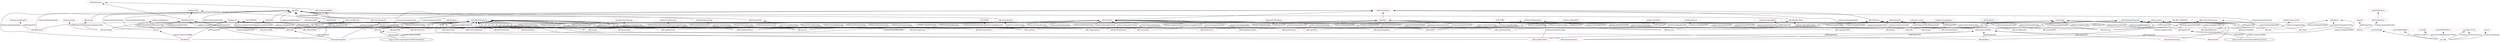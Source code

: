 digraph G {
  rankdir=BT
  node[height=.3]
"https://w3id.org/oseg/ont/okh#File" [fillcolor="#1f77b4" color="#1f77b4" label="okh:File"]
"https://w3id.org/oseg/ont/okh#Publication" [fillcolor="#1f77b4" color="#1f77b4" label="okh:Publication"]
"https://w3id.org/oseg/ont/okh#OuterDimensions" [fillcolor="#1f77b4" color="#1f77b4" label="okh:OuterDimensions"]
"https://w3id.org/oseg/ont/okh#FileUrl" [fillcolor="#1f77b4" color="#1f77b4" label="okh:FileUrl"]
"https://w3id.org/oseg/ont/okh#Standard" [fillcolor="#1f77b4" color="#1f77b4" label="okh:Standard"]
"https://w3id.org/oseg/ont/okh#Reference" [fillcolor="#1f77b4" color="#1f77b4" label="okh:Reference"]
"http://www.w3.org/2001/XMLSchema#string" [fillcolor="#1f77b4" color="#1f77b4" label="xsd:string"]
"http://www.w3.org/2002/07/owl#ObjectProperty" [fillcolor="#1f77b4" color="#1f77b4" label="owl:ObjectProperty"]
"https://w3id.org/oseg/ont/okh#BoM" [fillcolor="#1f77b4" color="#1f77b4" label="okh:BoM"]
"https://w3id.org/oseg/ont/okh#UserManual" [fillcolor="#1f77b4" color="#1f77b4" label="okh:UserManual"]
"http://schema.org/Organization" [fillcolor="#1f77b4" color="#1f77b4" label="schema:Organization"]
"http://schema.org/StructuredValue" [fillcolor="#1f77b4" color="#1f77b4" label="schema:Structured..."]
"https://w3id.org/oseg/ont/otrl#OTRL" [fillcolor="#1f77b4" color="#1f77b4" label="otrl:OTRL"]
"http://www.w3.org/2002/07/owl#Ontology" [fillcolor="#1f77b4" color="#1f77b4" label="owl:Ontology"]
"https://w3id.org/oseg/ont/tsdc/core#OHTsDC" [fillcolor="#1f77b4" color="#1f77b4" label="tsdc:OHTsDC"]
"https://w3id.org/oseg/ont/okh#ManifestFile" [fillcolor="#1f77b4" color="#1f77b4" label="okh:ManifestFile"]
"https://w3id.org/oseg/ont/okh#WebsiteUrl" [fillcolor="#1f77b4" color="#1f77b4" label="okh:WebsiteUrl"]
"http://schema.org/URL" [fillcolor="#1f77b4" color="#1f77b4" label="schema:URL"]
"https://w3id.org/oseg/ont/okh#Image" [fillcolor="#1f77b4" color="#1f77b4" label="okh:Image"]
"http://www.w3.org/2002/07/owl#DatatypeProperty" [fillcolor="#1f77b4" color="#1f77b4" label="owl:DatatypeProperty"]
"https://w3id.org/oseg/ont/okh#Component" [fillcolor="#1f77b4" color="#1f77b4" label="okh:Component"]
"https://w3id.org/oseg/ont/okh#ComponentReference" [fillcolor="#1f77b4" color="#1f77b4" label="okh:ComponentRefe..."]
"https://w3id.org/oseg/ont/okh#Module" [fillcolor="#1f77b4" color="#1f77b4" label="okh:Module"]
"https://w3id.org/oseg/ont/okh#SourceFile" [fillcolor="#1f77b4" color="#1f77b4" label="okh:SourceFile"]
"https://w3id.org/oseg/ont/okh#ContributionGuide" [fillcolor="#1f77b4" color="#1f77b4" label="okh:ContributionG..."]
"https://w3id.org/oseg/ont/okh#Software" [fillcolor="#1f77b4" color="#1f77b4" label="okh:Software"]
"https://w3id.org/oseg/ont/okh#AuxiliaryFile" [fillcolor="#1f77b4" color="#1f77b4" label="okh:AuxiliaryFile"]
"https://w3id.org/oseg/ont/otrl#ODRL" [fillcolor="#1f77b4" color="#1f77b4" label="otrl:ODRL"]
"http://www.w3.org/2001/XMLSchema#dateTimeStamp" [fillcolor="#1f77b4" color="#1f77b4" label="xsd:dateTimeStamp"]
"https://w3id.org/oseg/ont/okh#ManufacturingInstructions" [fillcolor="#1f77b4" color="#1f77b4" label="okh:Manufacturing..."]
"http://ns.nature.com/terms/Publication" [fillcolor="#1f77b4" color="#1f77b4" label="npg:Publication"]
"https://w3id.org/oseg/ont/okh#ExportFile" [fillcolor="#1f77b4" color="#1f77b4" label="okh:ExportFile"]
"http://www.w3.org/1999/02/22-rdf-syntax-ns#Property" [fillcolor="#1f77b4" color="#1f77b4" label="rdf:Property"]
"https://w3id.org/oseg/ont/okh#Readme" [fillcolor="#1f77b4" color="#1f77b4" label="okh:Readme"]
"http://spdx.org/rdf/terms#ListedLicense" [fillcolor="#1f77b4" color="#1f77b4" label="spdxt:ListedLicense"]
"https://w3id.org/oseg/ont/okh#Mass" [fillcolor="#1f77b4" color="#1f77b4" label="okh:Mass"]
"http://schema.org/Person" [fillcolor="#1f77b4" color="#1f77b4" label="schema:Person"]
"https://w3id.org/oseg/ont/okh#Part" [fillcolor="#1f77b4" color="#1f77b4" label="okh:Part"]
"https://w3id.org/oseg/ont/okh#url" [fillcolor="#e377c2" color="#e377c2" label="okh:url"]
"https://w3id.org/oseg/ont/okh#openSCAD" [fillcolor="#e377c2" color="#e377c2" label="okh:openSCAD"]
"https://w3id.org/oseg/ont/okh#Module" [fillcolor="#e377c2" color="#e377c2" label="okh:Module"]
"https://w3id.org/oseg/ont/okh#okhv" [fillcolor="#e377c2" color="#e377c2" label="okh:okhv"]
"http://www.w3.org/2001/XMLSchema#string" [fillcolor="#e377c2" color="#e377c2" label="xsd:string"]
"https://w3id.org/oseg/ont/okh#UserManual" [fillcolor="#e377c2" color="#e377c2" label="okh:UserManual"]
"https://w3id.org/oseg/ont/okh#timestamp" [fillcolor="#e377c2" color="#e377c2" label="okh:timestamp"]
"http://schema.org/StructuredValue" [fillcolor="#e377c2" color="#e377c2" label="schema:Structured..."]
"https://w3id.org/oseg/ont/otrl#OTRL" [fillcolor="#e377c2" color="#e377c2" label="otrl:OTRL"]
"https://w3id.org/oseg/ont/okh#repo" [fillcolor="#e377c2" color="#e377c2" label="okh:repo"]
"https://w3id.org/oseg/ont/okh#hasUserManual" [fillcolor="#e377c2" color="#e377c2" label="okh:hasUserManual"]
"https://w3id.org/oseg/ont/okh#export" [fillcolor="#e377c2" color="#e377c2" label="okh:export"]
"https://w3id.org/oseg/ont/okh#Part" [fillcolor="#e377c2" color="#e377c2" label="okh:Part"]
"https://w3id.org/oseg/ont/okh#File" [fillcolor="#e377c2" color="#e377c2" label="okh:File"]
"https://w3id.org/oseg/ont/okh#licensor" [fillcolor="#e377c2" color="#e377c2" label="okh:licensor"]
"https://w3id.org/oseg/ont/okh#tsdc" [fillcolor="#e377c2" color="#e377c2" label="okh:tsdc"]
"http://schema.org/copyrightHolder" [fillcolor="#e377c2" color="#e377c2" label="schema:copyrightH..."]
"https://w3id.org/oseg/ont/okh#WebsiteUrl" [fillcolor="#e377c2" color="#e377c2" label="okh:WebsiteUrl"]
"https://w3id.org/oseg/ont/okh#technologyReadinessLevel" [fillcolor="#e377c2" color="#e377c2" label="okh:technologyRea..."]
"https://w3id.org/oseg/ont/okh#hasComponent" [fillcolor="#e377c2" color="#e377c2" label="okh:hasComponent"]
"https://w3id.org/oseg/ont/okh#Component" [fillcolor="#e377c2" color="#e377c2" label="okh:Component"]
"http://schema.org/codeRepository" [fillcolor="#e377c2" color="#e377c2" label="schema:codeReposi..."]
"https://w3id.org/oseg/ont/okh#productionMetadata" [fillcolor="#e377c2" color="#e377c2" label="okh:productionMet..."]
"https://w3id.org/oseg/ont/okh#ComponentReference" [fillcolor="#e377c2" color="#e377c2" label="okh:ComponentRefe..."]
"https://w3id.org/oseg/ont/okh#fileUrl" [fillcolor="#e377c2" color="#e377c2" label="okh:fileUrl"]
"https://w3id.org/oseg/ont/okh#installationGuide" [fillcolor="#e377c2" color="#e377c2" label="okh:installationG..."]
"https://w3id.org/oseg/ont/okh#spdxLicense" [fillcolor="#e377c2" color="#e377c2" label="okh:spdxLicense"]
"https://w3id.org/oseg/ont/okh#uploadMethod" [fillcolor="#e377c2" color="#e377c2" label="okh:uploadMethod"]
"https://w3id.org/oseg/ont/okh#alternativeLicense" [fillcolor="#e377c2" color="#e377c2" label="okh:alternativeLi..."]
"https://w3id.org/oseg/ont/okh#cpcPatentClass" [fillcolor="#e377c2" color="#e377c2" label="okh:cpcPatentClass"]
"http://schema.org/version" [fillcolor="#e377c2" color="#e377c2" label="schema:version"]
"https://w3id.org/oseg/ont/okh#ExportFile" [fillcolor="#e377c2" color="#e377c2" label="okh:ExportFile"]
"http://www.w3.org/2001/XMLSchema#dateTimeStamp" [fillcolor="#e377c2" color="#e377c2" label="xsd:dateTimeStamp"]
"http://schema.org/url" [fillcolor="#e377c2" color="#e377c2" label="schema:url"]
"https://orcid.org/0009-0004-3559-6542" [fillcolor="#e377c2" color="#e377c2" label="orcid:0009-0004-3..."]
"http://schema.org/Organization" [fillcolor="#e377c2" color="#e377c2" label="schema:Organization"]
"http://schema.org/URL" [fillcolor="#e377c2" color="#e377c2" label="schema:URL"]
"http://schema.org/value" [fillcolor="#e377c2" color="#e377c2" label="schema:value"]
"https://w3id.org/oseg/ont/okh#documentationLanguage" [fillcolor="#e377c2" color="#e377c2" label="okh:documentation..."]
"https://w3id.org/oseg/ont/okh#auxiliary" [fillcolor="#e377c2" color="#e377c2" label="okh:auxiliary"]
"https://w3id.org/oseg/ont/okh#Mass" [fillcolor="#e377c2" color="#e377c2" label="okh:Mass"]
"https://w3id.org/oseg/ont/okh#doi" [fillcolor="#e377c2" color="#e377c2" label="okh:doi"]
"https://w3id.org/oseg/ont/okh#source" [fillcolor="#e377c2" color="#e377c2" label="okh:source"]
"https://w3id.org/oseg/ont/okh#functionalMetadata" [fillcolor="#e377c2" color="#e377c2" label="okh:functionalMet..."]
"https://w3id.org/oseg/ont/okh#hasBoM" [fillcolor="#e377c2" color="#e377c2" label="okh:hasBoM"]
"https://w3id.org/oseg/ont/okh#repoHost" [fillcolor="#e377c2" color="#e377c2" label="okh:repoHost"]
"https://w3id.org/oseg/ont/okh#hasMass" [fillcolor="#e377c2" color="#e377c2" label="okh:hasMass"]
"https://w3id.org/oseg/ont/okh#Reference" [fillcolor="#e377c2" color="#e377c2" label="okh:Reference"]
"http://ns.nature.com/terms/doi" [fillcolor="#e377c2" color="#e377c2" label="npg:doi"]
"https://w3id.org/oseg/ont/okh#compliesWith" [fillcolor="#e377c2" color="#e377c2" label="okh:compliesWith"]
"https://w3id.org/oseg/ont/okh#AuxiliaryFile" [fillcolor="#e377c2" color="#e377c2" label="okh:AuxiliaryFile"]
"https://w3id.org/oseg/ont/okh#manufacturingProcess" [fillcolor="#e377c2" color="#e377c2" label="okh:manufacturing..."]
"https://w3id.org/oseg/ont/okh#BoM" [fillcolor="#e377c2" color="#e377c2" label="okh:BoM"]
"https://w3id.org/oseg/ont/okh#ManifestFile" [fillcolor="#e377c2" color="#e377c2" label="okh:ManifestFile"]
"https://w3id.org/oseg/ont/okh#value" [fillcolor="#e377c2" color="#e377c2" label="okh:value"]
"https://w3id.org/oseg/ont/okh#Software" [fillcolor="#e377c2" color="#e377c2" label="okh:Software"]
"http://schema.org/Person" [fillcolor="#e377c2" color="#e377c2" label="schema:Person"]
"https://w3id.org/oseg/ont/okh#relativePath" [fillcolor="#e377c2" color="#e377c2" label="okh:relativePath"]
"https://w3id.org/oseg/ont/okh#ManufacturingInstructions" [fillcolor="#e377c2" color="#e377c2" label="okh:Manufacturing..."]
"http://data.epo.org/linked-data/def/patent/classificationIPCInventive" [fillcolor="#e377c2" color="#e377c2" label="patent:classifica..."]
"https://w3id.org/oseg/ont/okh#material" [fillcolor="#e377c2" color="#e377c2" label="okh:material"]
"https://w3id.org/oseg/ont/otrl#ODRL" [fillcolor="#e377c2" color="#e377c2" label="otrl:ODRL"]
"https://w3id.org/oseg/ont/okh#smallestToleranceClass" [fillcolor="#e377c2" color="#e377c2" label="okh:smallestToler..."]
"https://w3id.org/oseg/ont/okh#release" [fillcolor="#e377c2" color="#e377c2" label="okh:release"]
"https://w3id.org/oseg/ont/okh#documentationReadinessLevel" [fillcolor="#e377c2" color="#e377c2" label="okh:documentation..."]
"http://spdx.org/rdf/terms#ListedLicense" [fillcolor="#e377c2" color="#e377c2" label="spdxt:ListedLicense"]
"https://w3id.org/oseg/ont/okh" [fillcolor="#e377c2" color="#e377c2" label="ns1:okh"]
"https://w3id.org/oseg/ont/okh#Standard" [fillcolor="#e377c2" color="#e377c2" label="okh:Standard"]
"https://w3id.org/oseg/ont/okh#Publication" [fillcolor="#e377c2" color="#e377c2" label="okh:Publication"]
"https://w3id.org/oseg/ont/okh#Readme" [fillcolor="#e377c2" color="#e377c2" label="okh:Readme"]
"https://w3id.org/oseg/ont/okh#hasOuterDimensions" [fillcolor="#e377c2" color="#e377c2" label="okh:hasOuterDimen..."]
"https://w3id.org/oseg/ont/okh#fileFormat" [fillcolor="#e377c2" color="#e377c2" label="okh:fileFormat"]
"https://w3id.org/oseg/ont/tsdc/core#OHTsDC" [fillcolor="#e377c2" color="#e377c2" label="tsdc:OHTsDC"]
"https://w3id.org/oseg/ont/1.1.0/okh" [fillcolor="#e377c2" color="#e377c2" label="ns2:okh"]
"https://w3id.org/oseg/ont/okh#hasReadme" [fillcolor="#e377c2" color="#e377c2" label="okh:hasReadme"]
"https://orcid.org/0000-0002-1611-7129" [fillcolor="#e377c2" color="#e377c2" label="orcid:0000-0002-1..."]
"https://w3id.org/oseg/ont/okh#forkOf" [fillcolor="#e377c2" color="#e377c2" label="okh:forkOf"]
"https://w3id.org/oseg/ont/okh#version" [fillcolor="#e377c2" color="#e377c2" label="okh:version"]
"https://w3id.org/oseg/ont/okh#hasContributionGuide" [fillcolor="#e377c2" color="#e377c2" label="okh:hasContributi..."]
"https://w3id.org/oseg/ont/okh#function" [fillcolor="#e377c2" color="#e377c2" label="okh:function"]
"https://w3id.org/oseg/ont/okh#unit" [fillcolor="#e377c2" color="#e377c2" label="okh:unit"]
"http://purl.obolibrary.org/obo/BFO_0000016" [fillcolor="#e377c2" color="#e377c2" label="obo:BFO_0000016"]
"http://ns.nature.com/terms/hasPublication" [fillcolor="#e377c2" color="#e377c2" label="npg:hasPublication"]
"https://www.gnu.org/licenses/gpl-3.0.txt" [fillcolor="#e377c2" color="#e377c2" label="ns3:gpl-3.0.txt"]
"http://id.loc.gov/vocabulary/iso639-1/en" [fillcolor="#e377c2" color="#e377c2" label="ns4:en"]
"https://w3id.org/oseg/ont/okh#hasImage" [fillcolor="#e377c2" color="#e377c2" label="okh:hasImage"]
"http://schema.org/encodingFormat" [fillcolor="#e377c2" color="#e377c2" label="schema:encodingFo..."]
"https://w3id.org/oseg/ont/okh#attestation" [fillcolor="#e377c2" color="#e377c2" label="okh:attestation"]
"http://schema.org/inLanguage" [fillcolor="#e377c2" color="#e377c2" label="schema:inLanguage"]
"https://w3id.org/oseg/ont/okh#OuterDimensions" [fillcolor="#e377c2" color="#e377c2" label="okh:OuterDimensions"]
"http://schema.org/isBasedOn" [fillcolor="#e377c2" color="#e377c2" label="schema:isBasedOn"]
"https://w3id.org/oseg/ont/okh#organization" [fillcolor="#e377c2" color="#e377c2" label="okh:organization"]
"https://w3id.org/oseg/ont/okh#hasPublication" [fillcolor="#e377c2" color="#e377c2" label="okh:hasPublication"]
"https://w3id.org/oseg/ont/okh#versionOf" [fillcolor="#e377c2" color="#e377c2" label="okh:versionOf"]
"https://w3id.org/oseg/ont/okh#permaURL" [fillcolor="#e377c2" color="#e377c2" label="okh:permaURL"]
"https://w3id.org/oseg/ont/okh#hasSoftware" [fillcolor="#e377c2" color="#e377c2" label="okh:hasSoftware"]
"https://w3id.org/oseg/ont/okh#repoSnapshot" [fillcolor="#e377c2" color="#e377c2" label="okh:repoSnapshot"]
"https://w3id.org/oseg/ont/okh#SourceFile" [fillcolor="#e377c2" color="#e377c2" label="okh:SourceFile"]
"https://w3id.org/oseg/ont/okh#standardID" [fillcolor="#e377c2" color="#e377c2" label="okh:standardID"]
"http://schema.org/image" [fillcolor="#e377c2" color="#e377c2" label="schema:image"]
"http://ns.nature.com/terms/Publication" [fillcolor="#e377c2" color="#e377c2" label="npg:Publication"]
"https://w3id.org/oseg/ont/okh#ContributionGuide" [fillcolor="#e377c2" color="#e377c2" label="okh:ContributionG..."]
"https://w3id.org/oseg/ont/okh#hasManifestFile" [fillcolor="#e377c2" color="#e377c2" label="okh:hasManifestFile"]
"https://w3id.org/oseg/ont/okh#hasManufacturingInstructions" [fillcolor="#e377c2" color="#e377c2" label="okh:hasManufactur..."]
"https://w3id.org/oseg/ont/okh#Image" [fillcolor="#e377c2" color="#e377c2" label="okh:Image"]
"https://w3id.org/oseg/ont/okh#dataSource" [fillcolor="#e377c2" color="#e377c2" label="okh:dataSource"]
  "https://w3id.org/oseg/ont/okh#openSCAD" -> "http://www.w3.org/2001/XMLSchema#string" [label="schema:rangeIncludes"]
  "https://w3id.org/oseg/ont/okh#hasContributionGuide" -> "https://w3id.org/oseg/ont/okh#Module" [label="schema:domainIncludes"]
  "https://w3id.org/oseg/ont/okh#export" -> "http://www.w3.org/2002/07/owl#ObjectProperty" [label="a"]
  "https://w3id.org/oseg/ont/okh#licensor" -> "http://www.w3.org/2002/07/owl#ObjectProperty" [label="a"]
  "https://w3id.org/oseg/ont/okh#licensor" -> "http://schema.org/copyrightHolder" [label="subPropertyOf"]
  "https://w3id.org/oseg/ont/okh#attestation" -> "https://w3id.org/oseg/ont/okh#WebsiteUrl" [label="schema:rangeIncludes"]
  "https://w3id.org/oseg/ont/okh#technologyReadinessLevel" -> "http://www.w3.org/2002/07/owl#ObjectProperty" [label="a"]
  "https://w3id.org/oseg/ont/okh#hasComponent" -> "http://www.w3.org/2002/07/owl#ObjectProperty" [label="a"]
  "https://w3id.org/oseg/ont/okh#documentationLanguage" -> "https://w3id.org/oseg/ont/okh#Module" [label="schema:domainIncludes"]
  "https://w3id.org/oseg/ont/okh#Part" -> "https://w3id.org/oseg/ont/okh#Component" [label=""]
  "https://w3id.org/oseg/ont/okh#repo" -> "https://w3id.org/oseg/ont/okh#Module" [label="schema:domainIncludes"]
  "https://w3id.org/oseg/ont/okh#BoM" -> "https://w3id.org/oseg/ont/okh#File" [label=""]
  "https://w3id.org/oseg/ont/okh#hasPublication" -> "https://w3id.org/oseg/ont/okh#Module" [label="schema:domainIncludes"]
  "https://w3id.org/oseg/ont/okh#repo" -> "http://schema.org/codeRepository" [label="subPropertyOf"]
  "https://w3id.org/oseg/ont/okh#productionMetadata" -> "http://www.w3.org/1999/02/22-rdf-syntax-ns#Property" [label="a"]
  "https://w3id.org/oseg/ont/okh#hasManifestFile" -> "https://w3id.org/oseg/ont/okh#Module" [label="schema:domainIncludes"]
  "https://w3id.org/oseg/ont/okh#FileUrl" -> "https://w3id.org/oseg/ont/okh#ComponentReference" [label=""]
  "https://w3id.org/oseg/ont/okh#repoHost" -> "https://w3id.org/oseg/ont/okh#Module" [label="schema:domainIncludes"]
  "https://w3id.org/oseg/ont/okh#installationGuide" -> "http://www.w3.org/2002/07/owl#DatatypeProperty" [label="a"]
  "https://w3id.org/oseg/ont/okh#spdxLicense" -> "http://www.w3.org/2002/07/owl#ObjectProperty" [label="a"]
  "https://w3id.org/oseg/ont/okh#uploadMethod" -> "http://www.w3.org/2002/07/owl#DatatypeProperty" [label="a"]
  "https://w3id.org/oseg/ont/okh#okhv" -> "http://schema.org/version" [label="subPropertyOf"]
  "https://w3id.org/oseg/ont/okh#export" -> "https://w3id.org/oseg/ont/okh#ExportFile" [label="schema:rangeIncludes"]
  "https://w3id.org/oseg/ont/okh#timestamp" -> "http://www.w3.org/2001/XMLSchema#dateTimeStamp" [label="schema:rangeIncludes"]
  "https://w3id.org/oseg/ont/okh#material" -> "https://w3id.org/oseg/ont/okh#productionMetadata" [label="subPropertyOf"]
  "https://w3id.org/oseg/ont/okh" -> "https://orcid.org/0009-0004-3559-6542" [label="dcterms:creator"]
  "https://w3id.org/oseg/ont/okh#openScad" -> "https://w3id.org/oseg/ont/okh#openSCAD" [label="schema:supersededBy"]
  "https://w3id.org/oseg/ont/okh#documentationLanguage" -> "http://www.w3.org/2002/07/owl#DatatypeProperty" [label="a"]
  "https://w3id.org/oseg/ont/okh#manufacturingProcess" -> "https://w3id.org/oseg/ont/okh#productionMetadata" [label="subPropertyOf"]
  "https://w3id.org/oseg/ont/okh#auxiliary" -> "http://www.w3.org/2002/07/owl#ObjectProperty" [label="a"]
  "https://w3id.org/oseg/ont/okh#hasManufacturingInstructions" -> "https://w3id.org/oseg/ont/okh#Module" [label="schema:domainIncludes"]
  "https://w3id.org/oseg/ont/okh#ContributionGuide" -> "https://w3id.org/oseg/ont/okh#File" [label=""]
  "https://w3id.org/oseg/ont/okh#permaURL" -> "https://w3id.org/oseg/ont/okh#File" [label="schema:domainIncludes"]
  "https://w3id.org/oseg/ont/okh#relativePath" -> "http://schema.org/url" [label="subPropertyOf"]
  "https://w3id.org/oseg/ont/okh#source" -> "https://w3id.org/oseg/ont/okh#Part" [label="schema:domainIncludes"]
  "https://w3id.org/oseg/ont/okh#fileUrl" -> "https://w3id.org/oseg/ont/okh#url" [label="schema:supersededBy"]
  "https://w3id.org/oseg/ont/okh#repoHost" -> "http://www.w3.org/2002/07/owl#DatatypeProperty" [label="a"]
  "https://w3id.org/oseg/ont/okh#doi" -> "http://ns.nature.com/terms/doi" [label="subPropertyOf"]
  "https://w3id.org/oseg/ont/okh#compliesWith" -> "http://www.w3.org/2002/07/owl#ObjectProperty" [label="a"]
  "https://w3id.org/oseg/ont/okh#repoSnapshot" -> "https://w3id.org/oseg/ont/okh#Module" [label="schema:domainIncludes"]
  "https://w3id.org/oseg/ont/okh#version" -> "http://schema.org/version" [label="subPropertyOf"]
  "https://w3id.org/oseg/ont/okh#hasSoftware" -> "https://w3id.org/oseg/ont/okh#Software" [label="schema:rangeIncludes"]
  "https://w3id.org/oseg/ont/okh#SourceFile" -> "https://w3id.org/oseg/ont/okh#File" [label=""]
  "https://w3id.org/oseg/ont/okh#licensor" -> "http://schema.org/Person" [label="schema:rangeIncludes"]
  "https://w3id.org/oseg/ont/okh#relativePath" -> "http://www.w3.org/2002/07/owl#ObjectProperty" [label="a"]
  "https://w3id.org/oseg/ont/okh#hasUserManual" -> "https://w3id.org/oseg/ont/okh#Module" [label="schema:domainIncludes"]
  "https://w3id.org/oseg/ont/okh#release" -> "https://w3id.org/oseg/ont/okh#Module" [label="schema:domainIncludes"]
  "https://w3id.org/oseg/ont/okh#cpcPatentClass" -> "http://data.epo.org/linked-data/def/patent/classificationIPCInventive" [label="subPropertyOf"]
  "https://w3id.org/oseg/ont/okh#FileUrl" -> "https://w3id.org/oseg/ont/okh#File" [label="schema:supersededBy"]
  "https://w3id.org/oseg/ont/okh#productionMetadata" -> "https://w3id.org/oseg/ont/okh#Part" [label="schema:domainIncludes"]
  "https://w3id.org/oseg/ont/okh#hasComponent" -> "https://w3id.org/oseg/ont/okh#Part" [label="schema:rangeIncludes"]
  "https://w3id.org/oseg/ont/okh#documentationReadinessLevel" -> "https://w3id.org/oseg/ont/otrl#ODRL" [label="schema:rangeIncludes"]
  "https://w3id.org/oseg/ont/okh#release" -> "http://www.w3.org/2002/07/owl#DatatypeProperty" [label="a"]
  "https://w3id.org/oseg/ont/okh#compliesWith" -> "https://w3id.org/oseg/ont/okh#Component" [label="schema:domainIncludes"]
  "https://w3id.org/oseg/ont/okh#documentationReadinessLevel" -> "http://www.w3.org/2002/07/owl#ObjectProperty" [label="a"]
  "https://w3id.org/oseg/ont/okh" -> "http://www.w3.org/2002/07/owl#Ontology" [label="a"]
  "https://w3id.org/oseg/ont/okh#relativePath" -> "https://w3id.org/oseg/ont/okh#File" [label="schema:domainIncludes"]
  "https://w3id.org/oseg/ont/okh#timestamp" -> "https://w3id.org/oseg/ont/okh#Module" [label="schema:domainIncludes"]
  "https://w3id.org/oseg/ont/okh#ComponentReference" -> "https://w3id.org/oseg/ont/okh#Reference" [label=""]
  "https://w3id.org/oseg/ont/okh#release" -> "https://w3id.org/oseg/ont/okh#Software" [label="schema:domainIncludes"]
  "https://w3id.org/oseg/ont/okh#doi" -> "https://w3id.org/oseg/ont/okh#Publication" [label="schema:domainIncludes"]
  "https://w3id.org/oseg/ont/okh#hasOuterDimensions" -> "http://www.w3.org/2002/07/owl#ObjectProperty" [label="a"]
  "https://w3id.org/oseg/ont/okh#alternativeLicense" -> "https://w3id.org/oseg/ont/okh#Module" [label="schema:domainIncludes"]
  "https://w3id.org/oseg/ont/okh#tsdc" -> "https://w3id.org/oseg/ont/okh#Component" [label="schema:domainIncludes"]
  "https://w3id.org/oseg/ont/okh#WebsiteUrl" -> "http://schema.org/URL" [label=""]
  "https://w3id.org/oseg/ont/okh#function" -> "https://w3id.org/oseg/ont/okh#Module" [label="schema:domainIncludes"]
  "https://w3id.org/oseg/ont/okh#cpcPatentClass" -> "https://w3id.org/oseg/ont/okh#Module" [label="schema:domainIncludes"]
  "https://w3id.org/oseg/ont/okh#tsdc" -> "https://w3id.org/oseg/ont/tsdc/core#OHTsDC" [label="schema:rangeIncludes"]
  "https://w3id.org/oseg/ont/okh" -> "https://w3id.org/oseg/ont/1.1.0/okh" [label="owl:versionIRI"]
  "https://w3id.org/oseg/ont/okh#Readme" -> "https://w3id.org/oseg/ont/okh#File" [label=""]
  "https://w3id.org/oseg/ont/okh#hasComponent" -> "https://w3id.org/oseg/ont/okh#WebsiteUrl" [label="schema:rangeIncludes"]
  "https://w3id.org/oseg/ont/okh" -> "https://orcid.org/0000-0002-1611-7129" [label="dcterms:creator"]
  "https://w3id.org/oseg/ont/okh#ManifestFile" -> "https://w3id.org/oseg/ont/okh#File" [label=""]
  "https://w3id.org/oseg/ont/okh#standardID" -> "http://www.w3.org/2001/XMLSchema#string" [label="schema:rangeIncludes"]
  "https://w3id.org/oseg/ont/okh#hasManifestFile" -> "https://w3id.org/oseg/ont/okh#ManifestFile" [label="schema:rangeIncludes"]
  "https://w3id.org/oseg/ont/okh#forkOf" -> "https://w3id.org/oseg/ont/okh#Part" [label="schema:domainIncludes"]
  "https://w3id.org/oseg/ont/okh#hasContributionGuide" -> "http://www.w3.org/2002/07/owl#ObjectProperty" [label="a"]
  "https://w3id.org/oseg/ont/okh#function" -> "http://www.w3.org/2002/07/owl#DatatypeProperty" [label="a"]
  "https://w3id.org/oseg/ont/okh#licensor" -> "http://schema.org/Organization" [label="schema:rangeIncludes"]
  "https://w3id.org/oseg/ont/okh#ExportFile" -> "https://w3id.org/oseg/ont/okh#File" [label=""]
  "https://w3id.org/oseg/ont/okh#source" -> "https://w3id.org/oseg/ont/okh#Module" [label="schema:domainIncludes"]
  "https://w3id.org/oseg/ont/okh#function" -> "http://purl.obolibrary.org/obo/BFO_0000016" [label="subPropertyOf"]
  "https://w3id.org/oseg/ont/okh" -> "https://www.gnu.org/licenses/gpl-3.0.txt" [label="cc:license"]
  "https://w3id.org/oseg/ont/okh" -> "http://id.loc.gov/vocabulary/iso639-1/en" [label="dcterms:language"]
  "https://w3id.org/oseg/ont/okh#hasBoM" -> "https://w3id.org/oseg/ont/okh#Module" [label="schema:domainIncludes"]
  "https://w3id.org/oseg/ont/okh#hasImage" -> "http://www.w3.org/2002/07/owl#ObjectProperty" [label="a"]
  "https://w3id.org/oseg/ont/okh#documentationLanguage" -> "http://schema.org/inLanguage" [label="subPropertyOf"]
  "https://w3id.org/oseg/ont/okh#hasOuterDimensions" -> "https://w3id.org/oseg/ont/okh#OuterDimensions" [label="schema:rangeIncludes"]
  "https://w3id.org/oseg/ont/okh#repo" -> "http://www.w3.org/2002/07/owl#ObjectProperty" [label="a"]
  "https://w3id.org/oseg/ont/okh#productionMetadata" -> "https://w3id.org/oseg/ont/okh#Module" [label="schema:domainIncludes"]
  "https://w3id.org/oseg/ont/okh#hasPublication" -> "http://www.w3.org/2002/07/owl#ObjectProperty" [label="a"]
  "https://w3id.org/oseg/ont/okh#hasComponent" -> "https://w3id.org/oseg/ont/okh#Module" [label="schema:rangeIncludes"]
  "https://w3id.org/oseg/ont/okh#relativePath" -> "http://www.w3.org/2001/XMLSchema#string" [label="schema:rangeIncludes"]
  "https://w3id.org/oseg/ont/okh#permaURL" -> "http://www.w3.org/2002/07/owl#ObjectProperty" [label="a"]
  "https://w3id.org/oseg/ont/okh#repoSnapshot" -> "http://www.w3.org/2002/07/owl#ObjectProperty" [label="a"]
  "https://w3id.org/oseg/ont/okh#standardID" -> "http://www.w3.org/2002/07/owl#DatatypeProperty" [label="a"]
  "https://w3id.org/oseg/ont/okh#repoHost" -> "http://schema.org/url" [label="subPropertyOf"]
  "https://w3id.org/oseg/ont/okh#installationGuide" -> "https://w3id.org/oseg/ont/okh#Software" [label="schema:domainIncludes"]
  "https://w3id.org/oseg/ont/okh#dataSource" -> "https://w3id.org/oseg/ont/okh#Module" [label="schema:domainIncludes"]
  "https://w3id.org/oseg/ont/okh" -> "https://www.gnu.org/licenses/gpl-3.0.txt" [label="dcterms:license"]
  "https://w3id.org/oseg/ont/okh#hasImage" -> "http://schema.org/image" [label="subPropertyOf"]
  "https://w3id.org/oseg/ont/okh#url" -> "http://schema.org/url" [label="subPropertyOf"]
  "https://w3id.org/oseg/ont/okh#relatedTsdc" -> "https://w3id.org/oseg/ont/okh#tsdc" [label="schema:supersededBy"]
  "https://w3id.org/oseg/ont/okh#hasOuterDimensions" -> "https://w3id.org/oseg/ont/okh#productionMetadata" [label="subPropertyOf"]
  "https://w3id.org/oseg/ont/okh#hasManifestFile" -> "http://www.w3.org/2002/07/owl#ObjectProperty" [label="a"]
  "https://w3id.org/oseg/ont/okh#hasManufacturingInstructions" -> "http://www.w3.org/2002/07/owl#ObjectProperty" [label="a"]
  "https://w3id.org/oseg/ont/okh#dataSource" -> "http://www.w3.org/2002/07/owl#DatatypeProperty" [label="a"]
  "https://w3id.org/oseg/ont/okh#openSCAD" -> "https://w3id.org/oseg/ont/okh#OuterDimensions" [label="schema:domainIncludes"]
  "https://w3id.org/oseg/ont/okh#url" -> "http://www.w3.org/2002/07/owl#ObjectProperty" [label="a"]
  "https://w3id.org/oseg/ont/okh#openSCAD" -> "http://www.w3.org/2002/07/owl#DatatypeProperty" [label="a"]
  "https://w3id.org/oseg/ont/okh#hasReadme" -> "https://w3id.org/oseg/ont/okh#Module" [label="schema:domainIncludes"]
  "https://w3id.org/oseg/ont/okh#okhv" -> "http://www.w3.org/2002/07/owl#DatatypeProperty" [label="a"]
  "https://w3id.org/oseg/ont/okh#forkOf" -> "https://w3id.org/oseg/ont/okh#Module" [label="schema:domainIncludes"]
  "https://w3id.org/oseg/ont/okh#hasUserManual" -> "https://w3id.org/oseg/ont/okh#UserManual" [label="schema:rangeIncludes"]
  "https://w3id.org/oseg/ont/okh#timestamp" -> "http://www.w3.org/2002/07/owl#ObjectProperty" [label="a"]
  "https://w3id.org/oseg/ont/okh#functionalMetadata" -> "http://schema.org/StructuredValue" [label="schema:rangeIncludes"]
  "https://w3id.org/oseg/ont/okh#technologyReadinessLevel" -> "https://w3id.org/oseg/ont/otrl#OTRL" [label="schema:rangeIncludes"]
  "https://w3id.org/oseg/ont/okh#repoSnapshot" -> "https://w3id.org/oseg/ont/okh#repo" [label="subPropertyOf"]
  "https://w3id.org/oseg/ont/okh#hasUserManual" -> "http://www.w3.org/2002/07/owl#ObjectProperty" [label="a"]
  "https://w3id.org/oseg/ont/okh#export" -> "https://w3id.org/oseg/ont/okh#Part" [label="schema:domainIncludes"]
  "https://w3id.org/oseg/ont/okh#fileFormat" -> "https://w3id.org/oseg/ont/okh#File" [label="schema:domainIncludes"]
  "https://w3id.org/oseg/ont/okh#relatedTsdc" -> "https://w3id.org/oseg/ont/okh#tsdc" [label="owl:sameAs"]
  "https://w3id.org/oseg/ont/okh#attestation" -> "https://w3id.org/oseg/ont/okh#Module" [label="schema:domainIncludes"]
  "https://w3id.org/oseg/ont/okh#functionalMetadata" -> "https://w3id.org/oseg/ont/okh#Module" [label="schema:domainIncludes"]
  "https://w3id.org/oseg/ont/okh#fileUrl" -> "http://www.w3.org/2002/07/owl#ObjectProperty" [label="a"]
  "https://w3id.org/oseg/ont/okh#AuxiliaryFile" -> "https://w3id.org/oseg/ont/okh#File" [label=""]
  "https://w3id.org/oseg/ont/okh#hasSoftware" -> "https://w3id.org/oseg/ont/okh#Module" [label="schema:domainIncludes"]
  "https://w3id.org/oseg/ont/okh#alternativeLicense" -> "http://www.w3.org/2002/07/owl#ObjectProperty" [label="a"]
  "https://w3id.org/oseg/ont/okh#url" -> "https://w3id.org/oseg/ont/okh#File" [label="schema:domainIncludes"]
  "https://w3id.org/oseg/ont/okh#cpcPatentClass" -> "http://www.w3.org/2002/07/owl#ObjectProperty" [label="a"]
  "https://w3id.org/oseg/ont/okh#fileUrl" -> "http://schema.org/url" [label="subPropertyOf"]
  "https://w3id.org/oseg/ont/okh#organization" -> "http://schema.org/Organization" [label="schema:rangeIncludes"]
  "https://w3id.org/oseg/ont/okh#FileUrl" -> "http://schema.org/URL" [label=""]
  "https://w3id.org/oseg/ont/okh#productionMetadata" -> "http://schema.org/value" [label="subPropertyOf"]
  "https://w3id.org/oseg/ont/okh#organization" -> "https://w3id.org/oseg/ont/okh#Module" [label="schema:domainIncludes"]
  "https://w3id.org/oseg/ont/okh#value" -> "https://w3id.org/oseg/ont/okh#Mass" [label="schema:domainIncludes"]
  "https://w3id.org/oseg/ont/okh#versionOf" -> "https://w3id.org/oseg/ont/okh#Module" [label="schema:domainIncludes"]
  "https://w3id.org/oseg/ont/okh#fileUrl" -> "https://w3id.org/oseg/ont/okh#File" [label="schema:domainIncludes"]
  "https://w3id.org/oseg/ont/okh#auxiliary" -> "https://w3id.org/oseg/ont/okh#Part" [label="schema:domainIncludes"]
  "https://w3id.org/oseg/ont/okh#doi" -> "http://www.w3.org/2002/07/owl#DatatypeProperty" [label="a"]
  "https://w3id.org/oseg/ont/okh#source" -> "http://www.w3.org/2002/07/owl#ObjectProperty" [label="a"]
  "https://w3id.org/oseg/ont/okh#functionalMetadata" -> "http://www.w3.org/2002/07/owl#DatatypeProperty" [label="a"]
  "https://w3id.org/oseg/ont/okh#uploadMethod" -> "http://www.w3.org/2001/XMLSchema#string" [label="schema:rangeIncludes"]
  "https://w3id.org/oseg/ont/okh#hasBoM" -> "http://www.w3.org/2002/07/owl#ObjectProperty" [label="a"]
  "https://w3id.org/oseg/ont/okh#Image" -> "https://w3id.org/oseg/ont/okh#File" [label=""]
  "https://w3id.org/oseg/ont/okh#Module" -> "https://w3id.org/oseg/ont/okh#Component" [label=""]
  "https://w3id.org/oseg/ont/okh#hasMass" -> "http://www.w3.org/2002/07/owl#ObjectProperty" [label="a"]
  "https://w3id.org/oseg/ont/okh#WebsiteUrl" -> "https://w3id.org/oseg/ont/okh#Reference" [label=""]
  "https://w3id.org/oseg/ont/okh#auxiliary" -> "https://w3id.org/oseg/ont/okh#AuxiliaryFile" [label="schema:rangeIncludes"]
  "https://w3id.org/oseg/ont/okh#repoSnapshot" -> "https://w3id.org/oseg/ont/okh#WebsiteUrl" [label="schema:rangeIncludes"]
  "https://w3id.org/oseg/ont/okh#manufacturingProcess" -> "http://www.w3.org/2002/07/owl#DatatypeProperty" [label="a"]
  "https://w3id.org/oseg/ont/okh#hasBoM" -> "https://w3id.org/oseg/ont/okh#BoM" [label="schema:rangeIncludes"]
  "https://w3id.org/oseg/ont/okh#okhv" -> "https://w3id.org/oseg/ont/okh#ManifestFile" [label="schema:domainIncludes"]
  "https://w3id.org/oseg/ont/okh#value" -> "http://www.w3.org/2002/07/owl#DatatypeProperty" [label="a"]
  "https://w3id.org/oseg/ont/okh#export" -> "https://w3id.org/oseg/ont/okh#Module" [label="schema:domainIncludes"]
  "https://w3id.org/oseg/ont/okh#hasManufacturingInstructions" -> "https://w3id.org/oseg/ont/okh#ManufacturingInstructions" [label="schema:rangeIncludes"]
  "https://w3id.org/oseg/ont/okh#licensor" -> "https://w3id.org/oseg/ont/okh#Module" [label="schema:domainIncludes"]
  "https://w3id.org/oseg/ont/okh#material" -> "http://www.w3.org/2002/07/owl#DatatypeProperty" [label="a"]
  "https://w3id.org/oseg/ont/okh#dataSource" -> "http://schema.org/url" [label="subPropertyOf"]
  "https://w3id.org/oseg/ont/okh#smallestToleranceClass" -> "http://www.w3.org/2002/07/owl#ObjectProperty" [label="a"]
  "https://w3id.org/oseg/ont/okh#technologyReadinessLevel" -> "https://w3id.org/oseg/ont/okh#Module" [label="schema:domainIncludes"]
  "https://w3id.org/oseg/ont/okh#hasImage" -> "https://w3id.org/oseg/ont/okh#Component" [label="schema:domainIncludes"]
  "https://w3id.org/oseg/ont/okh#spdxLicense" -> "http://spdx.org/rdf/terms#ListedLicense" [label="schema:rangeIncludes"]
  "https://w3id.org/oseg/ont/okh#uploadMethod" -> "https://w3id.org/oseg/ont/okh#Component" [label="schema:domainIncludes"]
  "https://w3id.org/oseg/ont/okh#compliesWith" -> "https://w3id.org/oseg/ont/okh#Standard" [label="schema:rangeIncludes"]
  "https://w3id.org/oseg/ont/okh#hasReadme" -> "https://w3id.org/oseg/ont/okh#Readme" [label="schema:rangeIncludes"]
  "https://w3id.org/oseg/ont/okh#smallestToleranceClass" -> "https://w3id.org/oseg/ont/okh#productionMetadata" [label="subPropertyOf"]
  "https://w3id.org/oseg/ont/okh#hasMass" -> "https://w3id.org/oseg/ont/okh#productionMetadata" [label="subPropertyOf"]
  "https://w3id.org/oseg/ont/okh#spdxLicense" -> "https://w3id.org/oseg/ont/okh#Module" [label="schema:domainIncludes"]
  "https://w3id.org/oseg/ont/okh#fileFormat" -> "http://www.w3.org/2002/07/owl#ObjectProperty" [label="a"]
  "https://w3id.org/oseg/ont/okh#unit" -> "https://w3id.org/oseg/ont/okh#Mass" [label="schema:domainIncludes"]
  "https://w3id.org/oseg/ont/okh#version" -> "https://w3id.org/oseg/ont/okh#Module" [label="schema:domainIncludes"]
  "https://w3id.org/oseg/ont/okh#hasReadme" -> "http://www.w3.org/2002/07/owl#ObjectProperty" [label="a"]
  "https://w3id.org/oseg/ont/okh#hasComponent" -> "https://w3id.org/oseg/ont/okh#Module" [label="schema:domainIncludes"]
  "https://w3id.org/oseg/ont/okh#UserManual" -> "https://w3id.org/oseg/ont/okh#File" [label=""]
  "https://w3id.org/oseg/ont/okh#forkOf" -> "http://www.w3.org/2002/07/owl#ObjectProperty" [label="a"]
  "https://w3id.org/oseg/ont/okh#version" -> "http://www.w3.org/2002/07/owl#DatatypeProperty" [label="a"]
  "https://w3id.org/oseg/ont/okh#cpcPatentClass" -> "http://www.w3.org/2001/XMLSchema#string" [label="schema:rangeIncludes"]
  "https://w3id.org/oseg/ont/okh#auxiliary" -> "https://w3id.org/oseg/ont/okh#Module" [label="schema:domainIncludes"]
  "https://w3id.org/oseg/ont/okh#unit" -> "http://www.w3.org/2002/07/owl#DatatypeProperty" [label="a"]
  "https://w3id.org/oseg/ont/okh#hasPublication" -> "http://ns.nature.com/terms/hasPublication" [label="subPropertyOf"]
  "https://w3id.org/oseg/ont/okh#fileFormat" -> "http://schema.org/encodingFormat" [label="subPropertyOf"]
  "https://w3id.org/oseg/ont/okh#attestation" -> "http://www.w3.org/2002/07/owl#ObjectProperty" [label="a"]
  "https://w3id.org/oseg/ont/okh#documentationLanguage" -> "https://w3id.org/oseg/ont/okh#Part" [label="schema:domainIncludes"]
  "https://w3id.org/oseg/ont/okh#unit" -> "https://w3id.org/oseg/ont/okh#OuterDimensions" [label="schema:domainIncludes"]
  "https://w3id.org/oseg/ont/okh#forkOf" -> "http://schema.org/isBasedOn" [label="subPropertyOf"]
  "https://w3id.org/oseg/ont/okh#functionalMetadata" -> "http://schema.org/value" [label="subPropertyOf"]
  "https://w3id.org/oseg/ont/okh#organization" -> "http://www.w3.org/2002/07/owl#ObjectProperty" [label="a"]
  "https://w3id.org/oseg/ont/okh#versionOf" -> "http://www.w3.org/2002/07/owl#ObjectProperty" [label="a"]
  "https://w3id.org/oseg/ont/okh#ManufacturingInstructions" -> "https://w3id.org/oseg/ont/okh#File" [label=""]
  "https://w3id.org/oseg/ont/okh#openScad" -> "https://w3id.org/oseg/ont/okh#openSCAD" [label="owl:sameAs"]
  "https://w3id.org/oseg/ont/okh#function" -> "http://www.w3.org/2001/XMLSchema#string" [label="schema:rangeIncludes"]
  "https://w3id.org/oseg/ont/okh#hasManifestFile" -> "https://w3id.org/oseg/ont/okh#Part" [label="schema:domainIncludes"]
  "https://w3id.org/oseg/ont/okh#tsdc" -> "http://www.w3.org/2002/07/owl#ObjectProperty" [label="a"]
  "https://w3id.org/oseg/ont/okh#versionOf" -> "https://w3id.org/oseg/ont/okh#Module" [label="schema:rangeIncludes"]
  "https://w3id.org/oseg/ont/okh#hasSoftware" -> "http://www.w3.org/2002/07/owl#ObjectProperty" [label="a"]
  "https://w3id.org/oseg/ont/okh#smallestToleranceClass" -> "https://w3id.org/oseg/ont/okh#Part" [label="schema:domainIncludes"]
  "https://w3id.org/oseg/ont/okh#documentationReadinessLevel" -> "https://w3id.org/oseg/ont/okh#Module" [label="schema:domainIncludes"]
  "https://w3id.org/oseg/ont/okh#source" -> "https://w3id.org/oseg/ont/okh#SourceFile" [label="schema:rangeIncludes"]
  "https://w3id.org/oseg/ont/okh#hasMass" -> "https://w3id.org/oseg/ont/okh#Mass" [label="schema:rangeIncludes"]
  "https://w3id.org/oseg/ont/okh#alternativeLicense" -> "https://w3id.org/oseg/ont/okh#File" [label="schema:rangeIncludes"]
  "https://w3id.org/oseg/ont/okh#Publication" -> "http://ns.nature.com/terms/Publication" [label=""]
  "https://w3id.org/oseg/ont/okh#repo" -> "https://w3id.org/oseg/ont/okh#WebsiteUrl" [label="schema:rangeIncludes"]
  "https://w3id.org/oseg/ont/okh#hasContributionGuide" -> "https://w3id.org/oseg/ont/okh#ContributionGuide" [label="schema:rangeIncludes"]
  "https://w3id.org/oseg/ont/okh#Software" -> "https://w3id.org/oseg/ont/okh#Component" [label=""]
  "https://w3id.org/oseg/ont/okh#hasManufacturingInstructions" -> "https://w3id.org/oseg/ont/okh#Part" [label="schema:domainIncludes"]
  "https://w3id.org/oseg/ont/okh#standardID" -> "https://w3id.org/oseg/ont/okh#Standard" [label="schema:domainIncludes"]
  "https://w3id.org/oseg/ont/okh#hasImage" -> "https://w3id.org/oseg/ont/okh#Image" [label="schema:rangeIncludes"]
}
